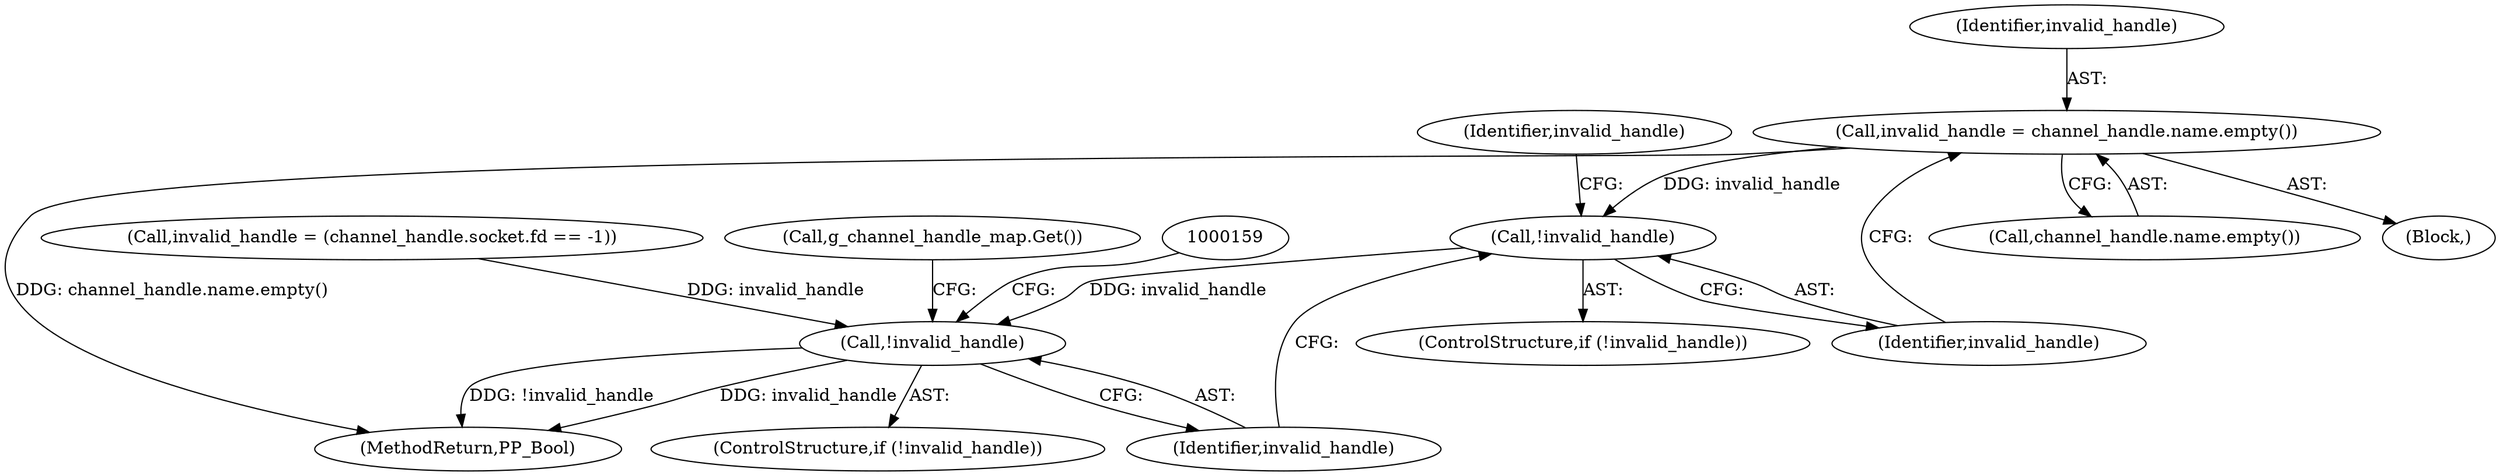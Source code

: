 digraph "1_Chrome_3b0d77670a0613f409110817455d2137576b485a_11@del" {
"1000132" [label="(Call,invalid_handle = channel_handle.name.empty())"];
"1000136" [label="(Call,!invalid_handle)"];
"1000149" [label="(Call,!invalid_handle)"];
"1000139" [label="(Identifier,invalid_handle)"];
"1000183" [label="(MethodReturn,PP_Bool)"];
"1000134" [label="(Call,channel_handle.name.empty())"];
"1000132" [label="(Call,invalid_handle = channel_handle.name.empty())"];
"1000148" [label="(ControlStructure,if (!invalid_handle))"];
"1000105" [label="(Block,)"];
"1000149" [label="(Call,!invalid_handle)"];
"1000133" [label="(Identifier,invalid_handle)"];
"1000136" [label="(Call,!invalid_handle)"];
"1000150" [label="(Identifier,invalid_handle)"];
"1000138" [label="(Call,invalid_handle = (channel_handle.socket.fd == -1))"];
"1000153" [label="(Call,g_channel_handle_map.Get())"];
"1000135" [label="(ControlStructure,if (!invalid_handle))"];
"1000137" [label="(Identifier,invalid_handle)"];
"1000132" -> "1000105"  [label="AST: "];
"1000132" -> "1000134"  [label="CFG: "];
"1000133" -> "1000132"  [label="AST: "];
"1000134" -> "1000132"  [label="AST: "];
"1000137" -> "1000132"  [label="CFG: "];
"1000132" -> "1000183"  [label="DDG: channel_handle.name.empty()"];
"1000132" -> "1000136"  [label="DDG: invalid_handle"];
"1000136" -> "1000135"  [label="AST: "];
"1000136" -> "1000137"  [label="CFG: "];
"1000137" -> "1000136"  [label="AST: "];
"1000139" -> "1000136"  [label="CFG: "];
"1000150" -> "1000136"  [label="CFG: "];
"1000136" -> "1000149"  [label="DDG: invalid_handle"];
"1000149" -> "1000148"  [label="AST: "];
"1000149" -> "1000150"  [label="CFG: "];
"1000150" -> "1000149"  [label="AST: "];
"1000153" -> "1000149"  [label="CFG: "];
"1000159" -> "1000149"  [label="CFG: "];
"1000149" -> "1000183"  [label="DDG: !invalid_handle"];
"1000149" -> "1000183"  [label="DDG: invalid_handle"];
"1000138" -> "1000149"  [label="DDG: invalid_handle"];
}
